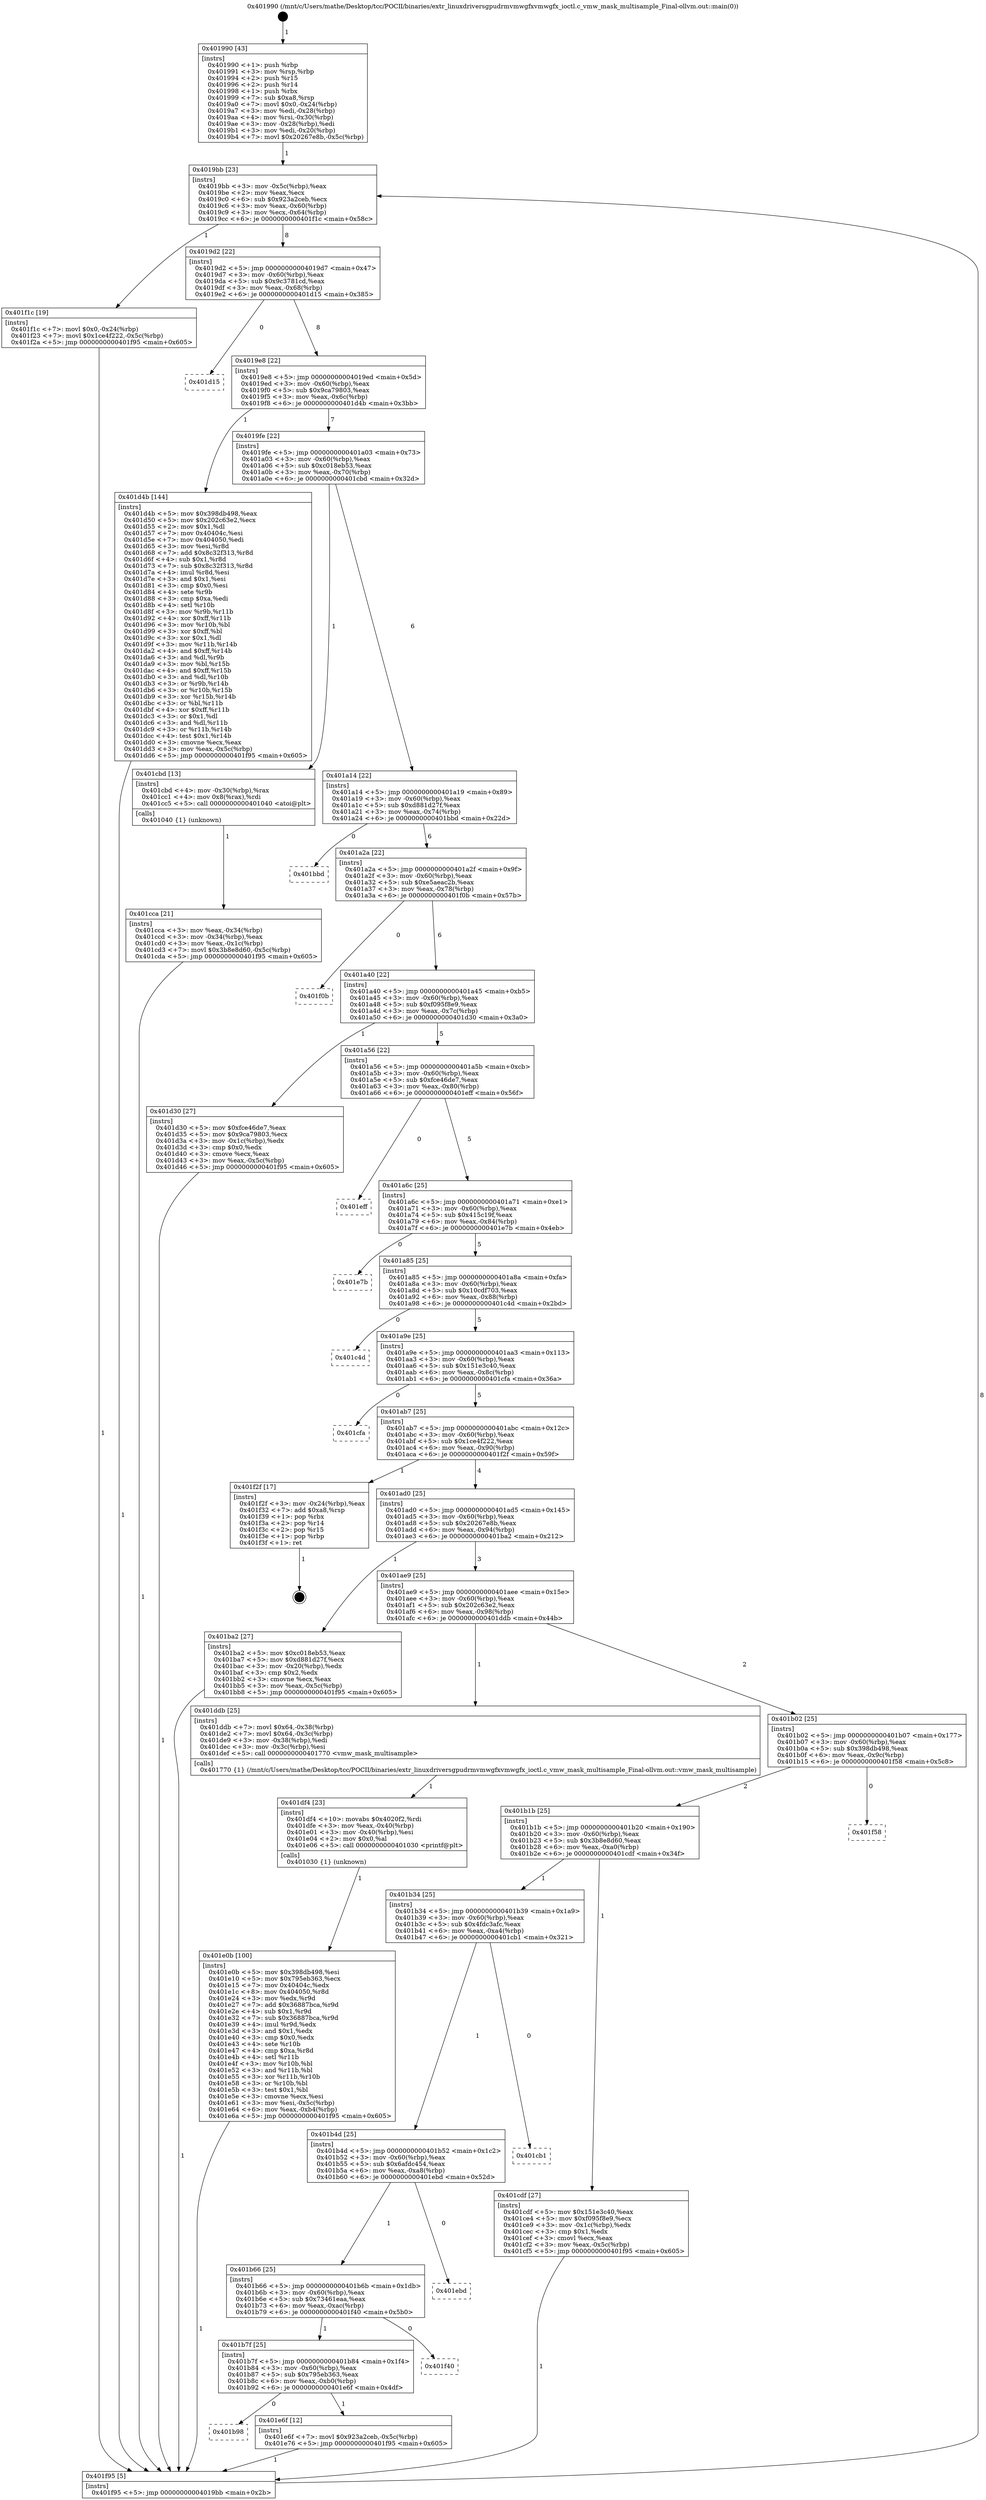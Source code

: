 digraph "0x401990" {
  label = "0x401990 (/mnt/c/Users/mathe/Desktop/tcc/POCII/binaries/extr_linuxdriversgpudrmvmwgfxvmwgfx_ioctl.c_vmw_mask_multisample_Final-ollvm.out::main(0))"
  labelloc = "t"
  node[shape=record]

  Entry [label="",width=0.3,height=0.3,shape=circle,fillcolor=black,style=filled]
  "0x4019bb" [label="{
     0x4019bb [23]\l
     | [instrs]\l
     &nbsp;&nbsp;0x4019bb \<+3\>: mov -0x5c(%rbp),%eax\l
     &nbsp;&nbsp;0x4019be \<+2\>: mov %eax,%ecx\l
     &nbsp;&nbsp;0x4019c0 \<+6\>: sub $0x923a2ceb,%ecx\l
     &nbsp;&nbsp;0x4019c6 \<+3\>: mov %eax,-0x60(%rbp)\l
     &nbsp;&nbsp;0x4019c9 \<+3\>: mov %ecx,-0x64(%rbp)\l
     &nbsp;&nbsp;0x4019cc \<+6\>: je 0000000000401f1c \<main+0x58c\>\l
  }"]
  "0x401f1c" [label="{
     0x401f1c [19]\l
     | [instrs]\l
     &nbsp;&nbsp;0x401f1c \<+7\>: movl $0x0,-0x24(%rbp)\l
     &nbsp;&nbsp;0x401f23 \<+7\>: movl $0x1ce4f222,-0x5c(%rbp)\l
     &nbsp;&nbsp;0x401f2a \<+5\>: jmp 0000000000401f95 \<main+0x605\>\l
  }"]
  "0x4019d2" [label="{
     0x4019d2 [22]\l
     | [instrs]\l
     &nbsp;&nbsp;0x4019d2 \<+5\>: jmp 00000000004019d7 \<main+0x47\>\l
     &nbsp;&nbsp;0x4019d7 \<+3\>: mov -0x60(%rbp),%eax\l
     &nbsp;&nbsp;0x4019da \<+5\>: sub $0x9c3781cd,%eax\l
     &nbsp;&nbsp;0x4019df \<+3\>: mov %eax,-0x68(%rbp)\l
     &nbsp;&nbsp;0x4019e2 \<+6\>: je 0000000000401d15 \<main+0x385\>\l
  }"]
  Exit [label="",width=0.3,height=0.3,shape=circle,fillcolor=black,style=filled,peripheries=2]
  "0x401d15" [label="{
     0x401d15\l
  }", style=dashed]
  "0x4019e8" [label="{
     0x4019e8 [22]\l
     | [instrs]\l
     &nbsp;&nbsp;0x4019e8 \<+5\>: jmp 00000000004019ed \<main+0x5d\>\l
     &nbsp;&nbsp;0x4019ed \<+3\>: mov -0x60(%rbp),%eax\l
     &nbsp;&nbsp;0x4019f0 \<+5\>: sub $0x9ca79803,%eax\l
     &nbsp;&nbsp;0x4019f5 \<+3\>: mov %eax,-0x6c(%rbp)\l
     &nbsp;&nbsp;0x4019f8 \<+6\>: je 0000000000401d4b \<main+0x3bb\>\l
  }"]
  "0x401b98" [label="{
     0x401b98\l
  }", style=dashed]
  "0x401d4b" [label="{
     0x401d4b [144]\l
     | [instrs]\l
     &nbsp;&nbsp;0x401d4b \<+5\>: mov $0x398db498,%eax\l
     &nbsp;&nbsp;0x401d50 \<+5\>: mov $0x202c63e2,%ecx\l
     &nbsp;&nbsp;0x401d55 \<+2\>: mov $0x1,%dl\l
     &nbsp;&nbsp;0x401d57 \<+7\>: mov 0x40404c,%esi\l
     &nbsp;&nbsp;0x401d5e \<+7\>: mov 0x404050,%edi\l
     &nbsp;&nbsp;0x401d65 \<+3\>: mov %esi,%r8d\l
     &nbsp;&nbsp;0x401d68 \<+7\>: add $0x8c32f313,%r8d\l
     &nbsp;&nbsp;0x401d6f \<+4\>: sub $0x1,%r8d\l
     &nbsp;&nbsp;0x401d73 \<+7\>: sub $0x8c32f313,%r8d\l
     &nbsp;&nbsp;0x401d7a \<+4\>: imul %r8d,%esi\l
     &nbsp;&nbsp;0x401d7e \<+3\>: and $0x1,%esi\l
     &nbsp;&nbsp;0x401d81 \<+3\>: cmp $0x0,%esi\l
     &nbsp;&nbsp;0x401d84 \<+4\>: sete %r9b\l
     &nbsp;&nbsp;0x401d88 \<+3\>: cmp $0xa,%edi\l
     &nbsp;&nbsp;0x401d8b \<+4\>: setl %r10b\l
     &nbsp;&nbsp;0x401d8f \<+3\>: mov %r9b,%r11b\l
     &nbsp;&nbsp;0x401d92 \<+4\>: xor $0xff,%r11b\l
     &nbsp;&nbsp;0x401d96 \<+3\>: mov %r10b,%bl\l
     &nbsp;&nbsp;0x401d99 \<+3\>: xor $0xff,%bl\l
     &nbsp;&nbsp;0x401d9c \<+3\>: xor $0x1,%dl\l
     &nbsp;&nbsp;0x401d9f \<+3\>: mov %r11b,%r14b\l
     &nbsp;&nbsp;0x401da2 \<+4\>: and $0xff,%r14b\l
     &nbsp;&nbsp;0x401da6 \<+3\>: and %dl,%r9b\l
     &nbsp;&nbsp;0x401da9 \<+3\>: mov %bl,%r15b\l
     &nbsp;&nbsp;0x401dac \<+4\>: and $0xff,%r15b\l
     &nbsp;&nbsp;0x401db0 \<+3\>: and %dl,%r10b\l
     &nbsp;&nbsp;0x401db3 \<+3\>: or %r9b,%r14b\l
     &nbsp;&nbsp;0x401db6 \<+3\>: or %r10b,%r15b\l
     &nbsp;&nbsp;0x401db9 \<+3\>: xor %r15b,%r14b\l
     &nbsp;&nbsp;0x401dbc \<+3\>: or %bl,%r11b\l
     &nbsp;&nbsp;0x401dbf \<+4\>: xor $0xff,%r11b\l
     &nbsp;&nbsp;0x401dc3 \<+3\>: or $0x1,%dl\l
     &nbsp;&nbsp;0x401dc6 \<+3\>: and %dl,%r11b\l
     &nbsp;&nbsp;0x401dc9 \<+3\>: or %r11b,%r14b\l
     &nbsp;&nbsp;0x401dcc \<+4\>: test $0x1,%r14b\l
     &nbsp;&nbsp;0x401dd0 \<+3\>: cmovne %ecx,%eax\l
     &nbsp;&nbsp;0x401dd3 \<+3\>: mov %eax,-0x5c(%rbp)\l
     &nbsp;&nbsp;0x401dd6 \<+5\>: jmp 0000000000401f95 \<main+0x605\>\l
  }"]
  "0x4019fe" [label="{
     0x4019fe [22]\l
     | [instrs]\l
     &nbsp;&nbsp;0x4019fe \<+5\>: jmp 0000000000401a03 \<main+0x73\>\l
     &nbsp;&nbsp;0x401a03 \<+3\>: mov -0x60(%rbp),%eax\l
     &nbsp;&nbsp;0x401a06 \<+5\>: sub $0xc018eb53,%eax\l
     &nbsp;&nbsp;0x401a0b \<+3\>: mov %eax,-0x70(%rbp)\l
     &nbsp;&nbsp;0x401a0e \<+6\>: je 0000000000401cbd \<main+0x32d\>\l
  }"]
  "0x401e6f" [label="{
     0x401e6f [12]\l
     | [instrs]\l
     &nbsp;&nbsp;0x401e6f \<+7\>: movl $0x923a2ceb,-0x5c(%rbp)\l
     &nbsp;&nbsp;0x401e76 \<+5\>: jmp 0000000000401f95 \<main+0x605\>\l
  }"]
  "0x401cbd" [label="{
     0x401cbd [13]\l
     | [instrs]\l
     &nbsp;&nbsp;0x401cbd \<+4\>: mov -0x30(%rbp),%rax\l
     &nbsp;&nbsp;0x401cc1 \<+4\>: mov 0x8(%rax),%rdi\l
     &nbsp;&nbsp;0x401cc5 \<+5\>: call 0000000000401040 \<atoi@plt\>\l
     | [calls]\l
     &nbsp;&nbsp;0x401040 \{1\} (unknown)\l
  }"]
  "0x401a14" [label="{
     0x401a14 [22]\l
     | [instrs]\l
     &nbsp;&nbsp;0x401a14 \<+5\>: jmp 0000000000401a19 \<main+0x89\>\l
     &nbsp;&nbsp;0x401a19 \<+3\>: mov -0x60(%rbp),%eax\l
     &nbsp;&nbsp;0x401a1c \<+5\>: sub $0xd881d27f,%eax\l
     &nbsp;&nbsp;0x401a21 \<+3\>: mov %eax,-0x74(%rbp)\l
     &nbsp;&nbsp;0x401a24 \<+6\>: je 0000000000401bbd \<main+0x22d\>\l
  }"]
  "0x401b7f" [label="{
     0x401b7f [25]\l
     | [instrs]\l
     &nbsp;&nbsp;0x401b7f \<+5\>: jmp 0000000000401b84 \<main+0x1f4\>\l
     &nbsp;&nbsp;0x401b84 \<+3\>: mov -0x60(%rbp),%eax\l
     &nbsp;&nbsp;0x401b87 \<+5\>: sub $0x795eb363,%eax\l
     &nbsp;&nbsp;0x401b8c \<+6\>: mov %eax,-0xb0(%rbp)\l
     &nbsp;&nbsp;0x401b92 \<+6\>: je 0000000000401e6f \<main+0x4df\>\l
  }"]
  "0x401bbd" [label="{
     0x401bbd\l
  }", style=dashed]
  "0x401a2a" [label="{
     0x401a2a [22]\l
     | [instrs]\l
     &nbsp;&nbsp;0x401a2a \<+5\>: jmp 0000000000401a2f \<main+0x9f\>\l
     &nbsp;&nbsp;0x401a2f \<+3\>: mov -0x60(%rbp),%eax\l
     &nbsp;&nbsp;0x401a32 \<+5\>: sub $0xe5aeac2b,%eax\l
     &nbsp;&nbsp;0x401a37 \<+3\>: mov %eax,-0x78(%rbp)\l
     &nbsp;&nbsp;0x401a3a \<+6\>: je 0000000000401f0b \<main+0x57b\>\l
  }"]
  "0x401f40" [label="{
     0x401f40\l
  }", style=dashed]
  "0x401f0b" [label="{
     0x401f0b\l
  }", style=dashed]
  "0x401a40" [label="{
     0x401a40 [22]\l
     | [instrs]\l
     &nbsp;&nbsp;0x401a40 \<+5\>: jmp 0000000000401a45 \<main+0xb5\>\l
     &nbsp;&nbsp;0x401a45 \<+3\>: mov -0x60(%rbp),%eax\l
     &nbsp;&nbsp;0x401a48 \<+5\>: sub $0xf095f8e9,%eax\l
     &nbsp;&nbsp;0x401a4d \<+3\>: mov %eax,-0x7c(%rbp)\l
     &nbsp;&nbsp;0x401a50 \<+6\>: je 0000000000401d30 \<main+0x3a0\>\l
  }"]
  "0x401b66" [label="{
     0x401b66 [25]\l
     | [instrs]\l
     &nbsp;&nbsp;0x401b66 \<+5\>: jmp 0000000000401b6b \<main+0x1db\>\l
     &nbsp;&nbsp;0x401b6b \<+3\>: mov -0x60(%rbp),%eax\l
     &nbsp;&nbsp;0x401b6e \<+5\>: sub $0x73461eaa,%eax\l
     &nbsp;&nbsp;0x401b73 \<+6\>: mov %eax,-0xac(%rbp)\l
     &nbsp;&nbsp;0x401b79 \<+6\>: je 0000000000401f40 \<main+0x5b0\>\l
  }"]
  "0x401d30" [label="{
     0x401d30 [27]\l
     | [instrs]\l
     &nbsp;&nbsp;0x401d30 \<+5\>: mov $0xfce46de7,%eax\l
     &nbsp;&nbsp;0x401d35 \<+5\>: mov $0x9ca79803,%ecx\l
     &nbsp;&nbsp;0x401d3a \<+3\>: mov -0x1c(%rbp),%edx\l
     &nbsp;&nbsp;0x401d3d \<+3\>: cmp $0x0,%edx\l
     &nbsp;&nbsp;0x401d40 \<+3\>: cmove %ecx,%eax\l
     &nbsp;&nbsp;0x401d43 \<+3\>: mov %eax,-0x5c(%rbp)\l
     &nbsp;&nbsp;0x401d46 \<+5\>: jmp 0000000000401f95 \<main+0x605\>\l
  }"]
  "0x401a56" [label="{
     0x401a56 [22]\l
     | [instrs]\l
     &nbsp;&nbsp;0x401a56 \<+5\>: jmp 0000000000401a5b \<main+0xcb\>\l
     &nbsp;&nbsp;0x401a5b \<+3\>: mov -0x60(%rbp),%eax\l
     &nbsp;&nbsp;0x401a5e \<+5\>: sub $0xfce46de7,%eax\l
     &nbsp;&nbsp;0x401a63 \<+3\>: mov %eax,-0x80(%rbp)\l
     &nbsp;&nbsp;0x401a66 \<+6\>: je 0000000000401eff \<main+0x56f\>\l
  }"]
  "0x401ebd" [label="{
     0x401ebd\l
  }", style=dashed]
  "0x401eff" [label="{
     0x401eff\l
  }", style=dashed]
  "0x401a6c" [label="{
     0x401a6c [25]\l
     | [instrs]\l
     &nbsp;&nbsp;0x401a6c \<+5\>: jmp 0000000000401a71 \<main+0xe1\>\l
     &nbsp;&nbsp;0x401a71 \<+3\>: mov -0x60(%rbp),%eax\l
     &nbsp;&nbsp;0x401a74 \<+5\>: sub $0x415c19f,%eax\l
     &nbsp;&nbsp;0x401a79 \<+6\>: mov %eax,-0x84(%rbp)\l
     &nbsp;&nbsp;0x401a7f \<+6\>: je 0000000000401e7b \<main+0x4eb\>\l
  }"]
  "0x401b4d" [label="{
     0x401b4d [25]\l
     | [instrs]\l
     &nbsp;&nbsp;0x401b4d \<+5\>: jmp 0000000000401b52 \<main+0x1c2\>\l
     &nbsp;&nbsp;0x401b52 \<+3\>: mov -0x60(%rbp),%eax\l
     &nbsp;&nbsp;0x401b55 \<+5\>: sub $0x6afdc454,%eax\l
     &nbsp;&nbsp;0x401b5a \<+6\>: mov %eax,-0xa8(%rbp)\l
     &nbsp;&nbsp;0x401b60 \<+6\>: je 0000000000401ebd \<main+0x52d\>\l
  }"]
  "0x401e7b" [label="{
     0x401e7b\l
  }", style=dashed]
  "0x401a85" [label="{
     0x401a85 [25]\l
     | [instrs]\l
     &nbsp;&nbsp;0x401a85 \<+5\>: jmp 0000000000401a8a \<main+0xfa\>\l
     &nbsp;&nbsp;0x401a8a \<+3\>: mov -0x60(%rbp),%eax\l
     &nbsp;&nbsp;0x401a8d \<+5\>: sub $0x10cdf703,%eax\l
     &nbsp;&nbsp;0x401a92 \<+6\>: mov %eax,-0x88(%rbp)\l
     &nbsp;&nbsp;0x401a98 \<+6\>: je 0000000000401c4d \<main+0x2bd\>\l
  }"]
  "0x401cb1" [label="{
     0x401cb1\l
  }", style=dashed]
  "0x401c4d" [label="{
     0x401c4d\l
  }", style=dashed]
  "0x401a9e" [label="{
     0x401a9e [25]\l
     | [instrs]\l
     &nbsp;&nbsp;0x401a9e \<+5\>: jmp 0000000000401aa3 \<main+0x113\>\l
     &nbsp;&nbsp;0x401aa3 \<+3\>: mov -0x60(%rbp),%eax\l
     &nbsp;&nbsp;0x401aa6 \<+5\>: sub $0x151e3c40,%eax\l
     &nbsp;&nbsp;0x401aab \<+6\>: mov %eax,-0x8c(%rbp)\l
     &nbsp;&nbsp;0x401ab1 \<+6\>: je 0000000000401cfa \<main+0x36a\>\l
  }"]
  "0x401e0b" [label="{
     0x401e0b [100]\l
     | [instrs]\l
     &nbsp;&nbsp;0x401e0b \<+5\>: mov $0x398db498,%esi\l
     &nbsp;&nbsp;0x401e10 \<+5\>: mov $0x795eb363,%ecx\l
     &nbsp;&nbsp;0x401e15 \<+7\>: mov 0x40404c,%edx\l
     &nbsp;&nbsp;0x401e1c \<+8\>: mov 0x404050,%r8d\l
     &nbsp;&nbsp;0x401e24 \<+3\>: mov %edx,%r9d\l
     &nbsp;&nbsp;0x401e27 \<+7\>: add $0x36887bca,%r9d\l
     &nbsp;&nbsp;0x401e2e \<+4\>: sub $0x1,%r9d\l
     &nbsp;&nbsp;0x401e32 \<+7\>: sub $0x36887bca,%r9d\l
     &nbsp;&nbsp;0x401e39 \<+4\>: imul %r9d,%edx\l
     &nbsp;&nbsp;0x401e3d \<+3\>: and $0x1,%edx\l
     &nbsp;&nbsp;0x401e40 \<+3\>: cmp $0x0,%edx\l
     &nbsp;&nbsp;0x401e43 \<+4\>: sete %r10b\l
     &nbsp;&nbsp;0x401e47 \<+4\>: cmp $0xa,%r8d\l
     &nbsp;&nbsp;0x401e4b \<+4\>: setl %r11b\l
     &nbsp;&nbsp;0x401e4f \<+3\>: mov %r10b,%bl\l
     &nbsp;&nbsp;0x401e52 \<+3\>: and %r11b,%bl\l
     &nbsp;&nbsp;0x401e55 \<+3\>: xor %r11b,%r10b\l
     &nbsp;&nbsp;0x401e58 \<+3\>: or %r10b,%bl\l
     &nbsp;&nbsp;0x401e5b \<+3\>: test $0x1,%bl\l
     &nbsp;&nbsp;0x401e5e \<+3\>: cmovne %ecx,%esi\l
     &nbsp;&nbsp;0x401e61 \<+3\>: mov %esi,-0x5c(%rbp)\l
     &nbsp;&nbsp;0x401e64 \<+6\>: mov %eax,-0xb4(%rbp)\l
     &nbsp;&nbsp;0x401e6a \<+5\>: jmp 0000000000401f95 \<main+0x605\>\l
  }"]
  "0x401cfa" [label="{
     0x401cfa\l
  }", style=dashed]
  "0x401ab7" [label="{
     0x401ab7 [25]\l
     | [instrs]\l
     &nbsp;&nbsp;0x401ab7 \<+5\>: jmp 0000000000401abc \<main+0x12c\>\l
     &nbsp;&nbsp;0x401abc \<+3\>: mov -0x60(%rbp),%eax\l
     &nbsp;&nbsp;0x401abf \<+5\>: sub $0x1ce4f222,%eax\l
     &nbsp;&nbsp;0x401ac4 \<+6\>: mov %eax,-0x90(%rbp)\l
     &nbsp;&nbsp;0x401aca \<+6\>: je 0000000000401f2f \<main+0x59f\>\l
  }"]
  "0x401df4" [label="{
     0x401df4 [23]\l
     | [instrs]\l
     &nbsp;&nbsp;0x401df4 \<+10\>: movabs $0x4020f2,%rdi\l
     &nbsp;&nbsp;0x401dfe \<+3\>: mov %eax,-0x40(%rbp)\l
     &nbsp;&nbsp;0x401e01 \<+3\>: mov -0x40(%rbp),%esi\l
     &nbsp;&nbsp;0x401e04 \<+2\>: mov $0x0,%al\l
     &nbsp;&nbsp;0x401e06 \<+5\>: call 0000000000401030 \<printf@plt\>\l
     | [calls]\l
     &nbsp;&nbsp;0x401030 \{1\} (unknown)\l
  }"]
  "0x401f2f" [label="{
     0x401f2f [17]\l
     | [instrs]\l
     &nbsp;&nbsp;0x401f2f \<+3\>: mov -0x24(%rbp),%eax\l
     &nbsp;&nbsp;0x401f32 \<+7\>: add $0xa8,%rsp\l
     &nbsp;&nbsp;0x401f39 \<+1\>: pop %rbx\l
     &nbsp;&nbsp;0x401f3a \<+2\>: pop %r14\l
     &nbsp;&nbsp;0x401f3c \<+2\>: pop %r15\l
     &nbsp;&nbsp;0x401f3e \<+1\>: pop %rbp\l
     &nbsp;&nbsp;0x401f3f \<+1\>: ret\l
  }"]
  "0x401ad0" [label="{
     0x401ad0 [25]\l
     | [instrs]\l
     &nbsp;&nbsp;0x401ad0 \<+5\>: jmp 0000000000401ad5 \<main+0x145\>\l
     &nbsp;&nbsp;0x401ad5 \<+3\>: mov -0x60(%rbp),%eax\l
     &nbsp;&nbsp;0x401ad8 \<+5\>: sub $0x20267e8b,%eax\l
     &nbsp;&nbsp;0x401add \<+6\>: mov %eax,-0x94(%rbp)\l
     &nbsp;&nbsp;0x401ae3 \<+6\>: je 0000000000401ba2 \<main+0x212\>\l
  }"]
  "0x401b34" [label="{
     0x401b34 [25]\l
     | [instrs]\l
     &nbsp;&nbsp;0x401b34 \<+5\>: jmp 0000000000401b39 \<main+0x1a9\>\l
     &nbsp;&nbsp;0x401b39 \<+3\>: mov -0x60(%rbp),%eax\l
     &nbsp;&nbsp;0x401b3c \<+5\>: sub $0x4fdc3afc,%eax\l
     &nbsp;&nbsp;0x401b41 \<+6\>: mov %eax,-0xa4(%rbp)\l
     &nbsp;&nbsp;0x401b47 \<+6\>: je 0000000000401cb1 \<main+0x321\>\l
  }"]
  "0x401ba2" [label="{
     0x401ba2 [27]\l
     | [instrs]\l
     &nbsp;&nbsp;0x401ba2 \<+5\>: mov $0xc018eb53,%eax\l
     &nbsp;&nbsp;0x401ba7 \<+5\>: mov $0xd881d27f,%ecx\l
     &nbsp;&nbsp;0x401bac \<+3\>: mov -0x20(%rbp),%edx\l
     &nbsp;&nbsp;0x401baf \<+3\>: cmp $0x2,%edx\l
     &nbsp;&nbsp;0x401bb2 \<+3\>: cmovne %ecx,%eax\l
     &nbsp;&nbsp;0x401bb5 \<+3\>: mov %eax,-0x5c(%rbp)\l
     &nbsp;&nbsp;0x401bb8 \<+5\>: jmp 0000000000401f95 \<main+0x605\>\l
  }"]
  "0x401ae9" [label="{
     0x401ae9 [25]\l
     | [instrs]\l
     &nbsp;&nbsp;0x401ae9 \<+5\>: jmp 0000000000401aee \<main+0x15e\>\l
     &nbsp;&nbsp;0x401aee \<+3\>: mov -0x60(%rbp),%eax\l
     &nbsp;&nbsp;0x401af1 \<+5\>: sub $0x202c63e2,%eax\l
     &nbsp;&nbsp;0x401af6 \<+6\>: mov %eax,-0x98(%rbp)\l
     &nbsp;&nbsp;0x401afc \<+6\>: je 0000000000401ddb \<main+0x44b\>\l
  }"]
  "0x401f95" [label="{
     0x401f95 [5]\l
     | [instrs]\l
     &nbsp;&nbsp;0x401f95 \<+5\>: jmp 00000000004019bb \<main+0x2b\>\l
  }"]
  "0x401990" [label="{
     0x401990 [43]\l
     | [instrs]\l
     &nbsp;&nbsp;0x401990 \<+1\>: push %rbp\l
     &nbsp;&nbsp;0x401991 \<+3\>: mov %rsp,%rbp\l
     &nbsp;&nbsp;0x401994 \<+2\>: push %r15\l
     &nbsp;&nbsp;0x401996 \<+2\>: push %r14\l
     &nbsp;&nbsp;0x401998 \<+1\>: push %rbx\l
     &nbsp;&nbsp;0x401999 \<+7\>: sub $0xa8,%rsp\l
     &nbsp;&nbsp;0x4019a0 \<+7\>: movl $0x0,-0x24(%rbp)\l
     &nbsp;&nbsp;0x4019a7 \<+3\>: mov %edi,-0x28(%rbp)\l
     &nbsp;&nbsp;0x4019aa \<+4\>: mov %rsi,-0x30(%rbp)\l
     &nbsp;&nbsp;0x4019ae \<+3\>: mov -0x28(%rbp),%edi\l
     &nbsp;&nbsp;0x4019b1 \<+3\>: mov %edi,-0x20(%rbp)\l
     &nbsp;&nbsp;0x4019b4 \<+7\>: movl $0x20267e8b,-0x5c(%rbp)\l
  }"]
  "0x401cca" [label="{
     0x401cca [21]\l
     | [instrs]\l
     &nbsp;&nbsp;0x401cca \<+3\>: mov %eax,-0x34(%rbp)\l
     &nbsp;&nbsp;0x401ccd \<+3\>: mov -0x34(%rbp),%eax\l
     &nbsp;&nbsp;0x401cd0 \<+3\>: mov %eax,-0x1c(%rbp)\l
     &nbsp;&nbsp;0x401cd3 \<+7\>: movl $0x3b8e8d60,-0x5c(%rbp)\l
     &nbsp;&nbsp;0x401cda \<+5\>: jmp 0000000000401f95 \<main+0x605\>\l
  }"]
  "0x401cdf" [label="{
     0x401cdf [27]\l
     | [instrs]\l
     &nbsp;&nbsp;0x401cdf \<+5\>: mov $0x151e3c40,%eax\l
     &nbsp;&nbsp;0x401ce4 \<+5\>: mov $0xf095f8e9,%ecx\l
     &nbsp;&nbsp;0x401ce9 \<+3\>: mov -0x1c(%rbp),%edx\l
     &nbsp;&nbsp;0x401cec \<+3\>: cmp $0x1,%edx\l
     &nbsp;&nbsp;0x401cef \<+3\>: cmovl %ecx,%eax\l
     &nbsp;&nbsp;0x401cf2 \<+3\>: mov %eax,-0x5c(%rbp)\l
     &nbsp;&nbsp;0x401cf5 \<+5\>: jmp 0000000000401f95 \<main+0x605\>\l
  }"]
  "0x401ddb" [label="{
     0x401ddb [25]\l
     | [instrs]\l
     &nbsp;&nbsp;0x401ddb \<+7\>: movl $0x64,-0x38(%rbp)\l
     &nbsp;&nbsp;0x401de2 \<+7\>: movl $0x64,-0x3c(%rbp)\l
     &nbsp;&nbsp;0x401de9 \<+3\>: mov -0x38(%rbp),%edi\l
     &nbsp;&nbsp;0x401dec \<+3\>: mov -0x3c(%rbp),%esi\l
     &nbsp;&nbsp;0x401def \<+5\>: call 0000000000401770 \<vmw_mask_multisample\>\l
     | [calls]\l
     &nbsp;&nbsp;0x401770 \{1\} (/mnt/c/Users/mathe/Desktop/tcc/POCII/binaries/extr_linuxdriversgpudrmvmwgfxvmwgfx_ioctl.c_vmw_mask_multisample_Final-ollvm.out::vmw_mask_multisample)\l
  }"]
  "0x401b02" [label="{
     0x401b02 [25]\l
     | [instrs]\l
     &nbsp;&nbsp;0x401b02 \<+5\>: jmp 0000000000401b07 \<main+0x177\>\l
     &nbsp;&nbsp;0x401b07 \<+3\>: mov -0x60(%rbp),%eax\l
     &nbsp;&nbsp;0x401b0a \<+5\>: sub $0x398db498,%eax\l
     &nbsp;&nbsp;0x401b0f \<+6\>: mov %eax,-0x9c(%rbp)\l
     &nbsp;&nbsp;0x401b15 \<+6\>: je 0000000000401f58 \<main+0x5c8\>\l
  }"]
  "0x401b1b" [label="{
     0x401b1b [25]\l
     | [instrs]\l
     &nbsp;&nbsp;0x401b1b \<+5\>: jmp 0000000000401b20 \<main+0x190\>\l
     &nbsp;&nbsp;0x401b20 \<+3\>: mov -0x60(%rbp),%eax\l
     &nbsp;&nbsp;0x401b23 \<+5\>: sub $0x3b8e8d60,%eax\l
     &nbsp;&nbsp;0x401b28 \<+6\>: mov %eax,-0xa0(%rbp)\l
     &nbsp;&nbsp;0x401b2e \<+6\>: je 0000000000401cdf \<main+0x34f\>\l
  }"]
  "0x401f58" [label="{
     0x401f58\l
  }", style=dashed]
  Entry -> "0x401990" [label=" 1"]
  "0x4019bb" -> "0x401f1c" [label=" 1"]
  "0x4019bb" -> "0x4019d2" [label=" 8"]
  "0x401f2f" -> Exit [label=" 1"]
  "0x4019d2" -> "0x401d15" [label=" 0"]
  "0x4019d2" -> "0x4019e8" [label=" 8"]
  "0x401f1c" -> "0x401f95" [label=" 1"]
  "0x4019e8" -> "0x401d4b" [label=" 1"]
  "0x4019e8" -> "0x4019fe" [label=" 7"]
  "0x401e6f" -> "0x401f95" [label=" 1"]
  "0x4019fe" -> "0x401cbd" [label=" 1"]
  "0x4019fe" -> "0x401a14" [label=" 6"]
  "0x401b7f" -> "0x401b98" [label=" 0"]
  "0x401a14" -> "0x401bbd" [label=" 0"]
  "0x401a14" -> "0x401a2a" [label=" 6"]
  "0x401b7f" -> "0x401e6f" [label=" 1"]
  "0x401a2a" -> "0x401f0b" [label=" 0"]
  "0x401a2a" -> "0x401a40" [label=" 6"]
  "0x401b66" -> "0x401b7f" [label=" 1"]
  "0x401a40" -> "0x401d30" [label=" 1"]
  "0x401a40" -> "0x401a56" [label=" 5"]
  "0x401b66" -> "0x401f40" [label=" 0"]
  "0x401a56" -> "0x401eff" [label=" 0"]
  "0x401a56" -> "0x401a6c" [label=" 5"]
  "0x401b4d" -> "0x401b66" [label=" 1"]
  "0x401a6c" -> "0x401e7b" [label=" 0"]
  "0x401a6c" -> "0x401a85" [label=" 5"]
  "0x401b4d" -> "0x401ebd" [label=" 0"]
  "0x401a85" -> "0x401c4d" [label=" 0"]
  "0x401a85" -> "0x401a9e" [label=" 5"]
  "0x401b34" -> "0x401b4d" [label=" 1"]
  "0x401a9e" -> "0x401cfa" [label=" 0"]
  "0x401a9e" -> "0x401ab7" [label=" 5"]
  "0x401b34" -> "0x401cb1" [label=" 0"]
  "0x401ab7" -> "0x401f2f" [label=" 1"]
  "0x401ab7" -> "0x401ad0" [label=" 4"]
  "0x401e0b" -> "0x401f95" [label=" 1"]
  "0x401ad0" -> "0x401ba2" [label=" 1"]
  "0x401ad0" -> "0x401ae9" [label=" 3"]
  "0x401ba2" -> "0x401f95" [label=" 1"]
  "0x401990" -> "0x4019bb" [label=" 1"]
  "0x401f95" -> "0x4019bb" [label=" 8"]
  "0x401cbd" -> "0x401cca" [label=" 1"]
  "0x401cca" -> "0x401f95" [label=" 1"]
  "0x401df4" -> "0x401e0b" [label=" 1"]
  "0x401ae9" -> "0x401ddb" [label=" 1"]
  "0x401ae9" -> "0x401b02" [label=" 2"]
  "0x401ddb" -> "0x401df4" [label=" 1"]
  "0x401b02" -> "0x401f58" [label=" 0"]
  "0x401b02" -> "0x401b1b" [label=" 2"]
  "0x401d4b" -> "0x401f95" [label=" 1"]
  "0x401b1b" -> "0x401cdf" [label=" 1"]
  "0x401b1b" -> "0x401b34" [label=" 1"]
  "0x401cdf" -> "0x401f95" [label=" 1"]
  "0x401d30" -> "0x401f95" [label=" 1"]
}

